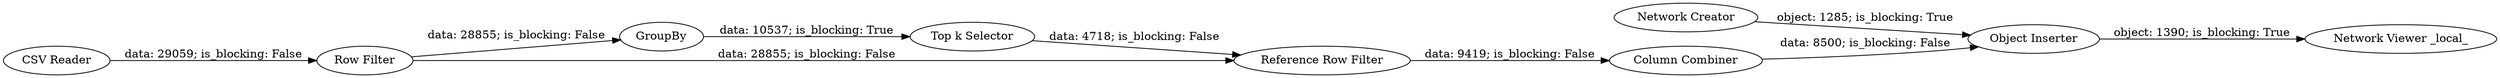 digraph {
	"8144353421383943036_23" [label="Column Combiner"]
	"8144353421383943036_14" [label="Row Filter"]
	"8144353421383943036_19" [label="Object Inserter"]
	"8144353421383943036_15" [label=GroupBy]
	"8144353421383943036_22" [label="Network Viewer _local_"]
	"8144353421383943036_13" [label="CSV Reader"]
	"8144353421383943036_17" [label="Reference Row Filter"]
	"8144353421383943036_16" [label="Top k Selector"]
	"8144353421383943036_20" [label="Network Creator"]
	"8144353421383943036_16" -> "8144353421383943036_17" [label="data: 4718; is_blocking: False"]
	"8144353421383943036_15" -> "8144353421383943036_16" [label="data: 10537; is_blocking: True"]
	"8144353421383943036_20" -> "8144353421383943036_19" [label="object: 1285; is_blocking: True"]
	"8144353421383943036_13" -> "8144353421383943036_14" [label="data: 29059; is_blocking: False"]
	"8144353421383943036_19" -> "8144353421383943036_22" [label="object: 1390; is_blocking: True"]
	"8144353421383943036_14" -> "8144353421383943036_15" [label="data: 28855; is_blocking: False"]
	"8144353421383943036_17" -> "8144353421383943036_23" [label="data: 9419; is_blocking: False"]
	"8144353421383943036_23" -> "8144353421383943036_19" [label="data: 8500; is_blocking: False"]
	"8144353421383943036_14" -> "8144353421383943036_17" [label="data: 28855; is_blocking: False"]
	rankdir=LR
}
